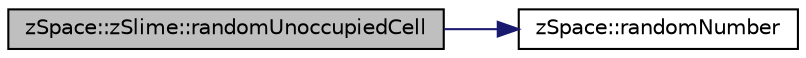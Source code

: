 digraph "zSpace::zSlime::randomUnoccupiedCell"
{
 // LATEX_PDF_SIZE
  edge [fontname="Helvetica",fontsize="10",labelfontname="Helvetica",labelfontsize="10"];
  node [fontname="Helvetica",fontsize="10",shape=record];
  rankdir="LR";
  Node55 [label="zSpace::zSlime::randomUnoccupiedCell",height=0.2,width=0.4,color="black", fillcolor="grey75", style="filled", fontcolor="black",tooltip="This method computes a random unoccupied cell in the environment."];
  Node55 -> Node56 [color="midnightblue",fontsize="10",style="solid",fontname="Helvetica"];
  Node56 [label="zSpace::randomNumber",height=0.2,width=0.4,color="black", fillcolor="white", style="filled",URL="$group__z_core_utilities.html#ga48337d006eea339e5973eb9bc47f178f",tooltip="This method returns a random number in the input domain."];
}
